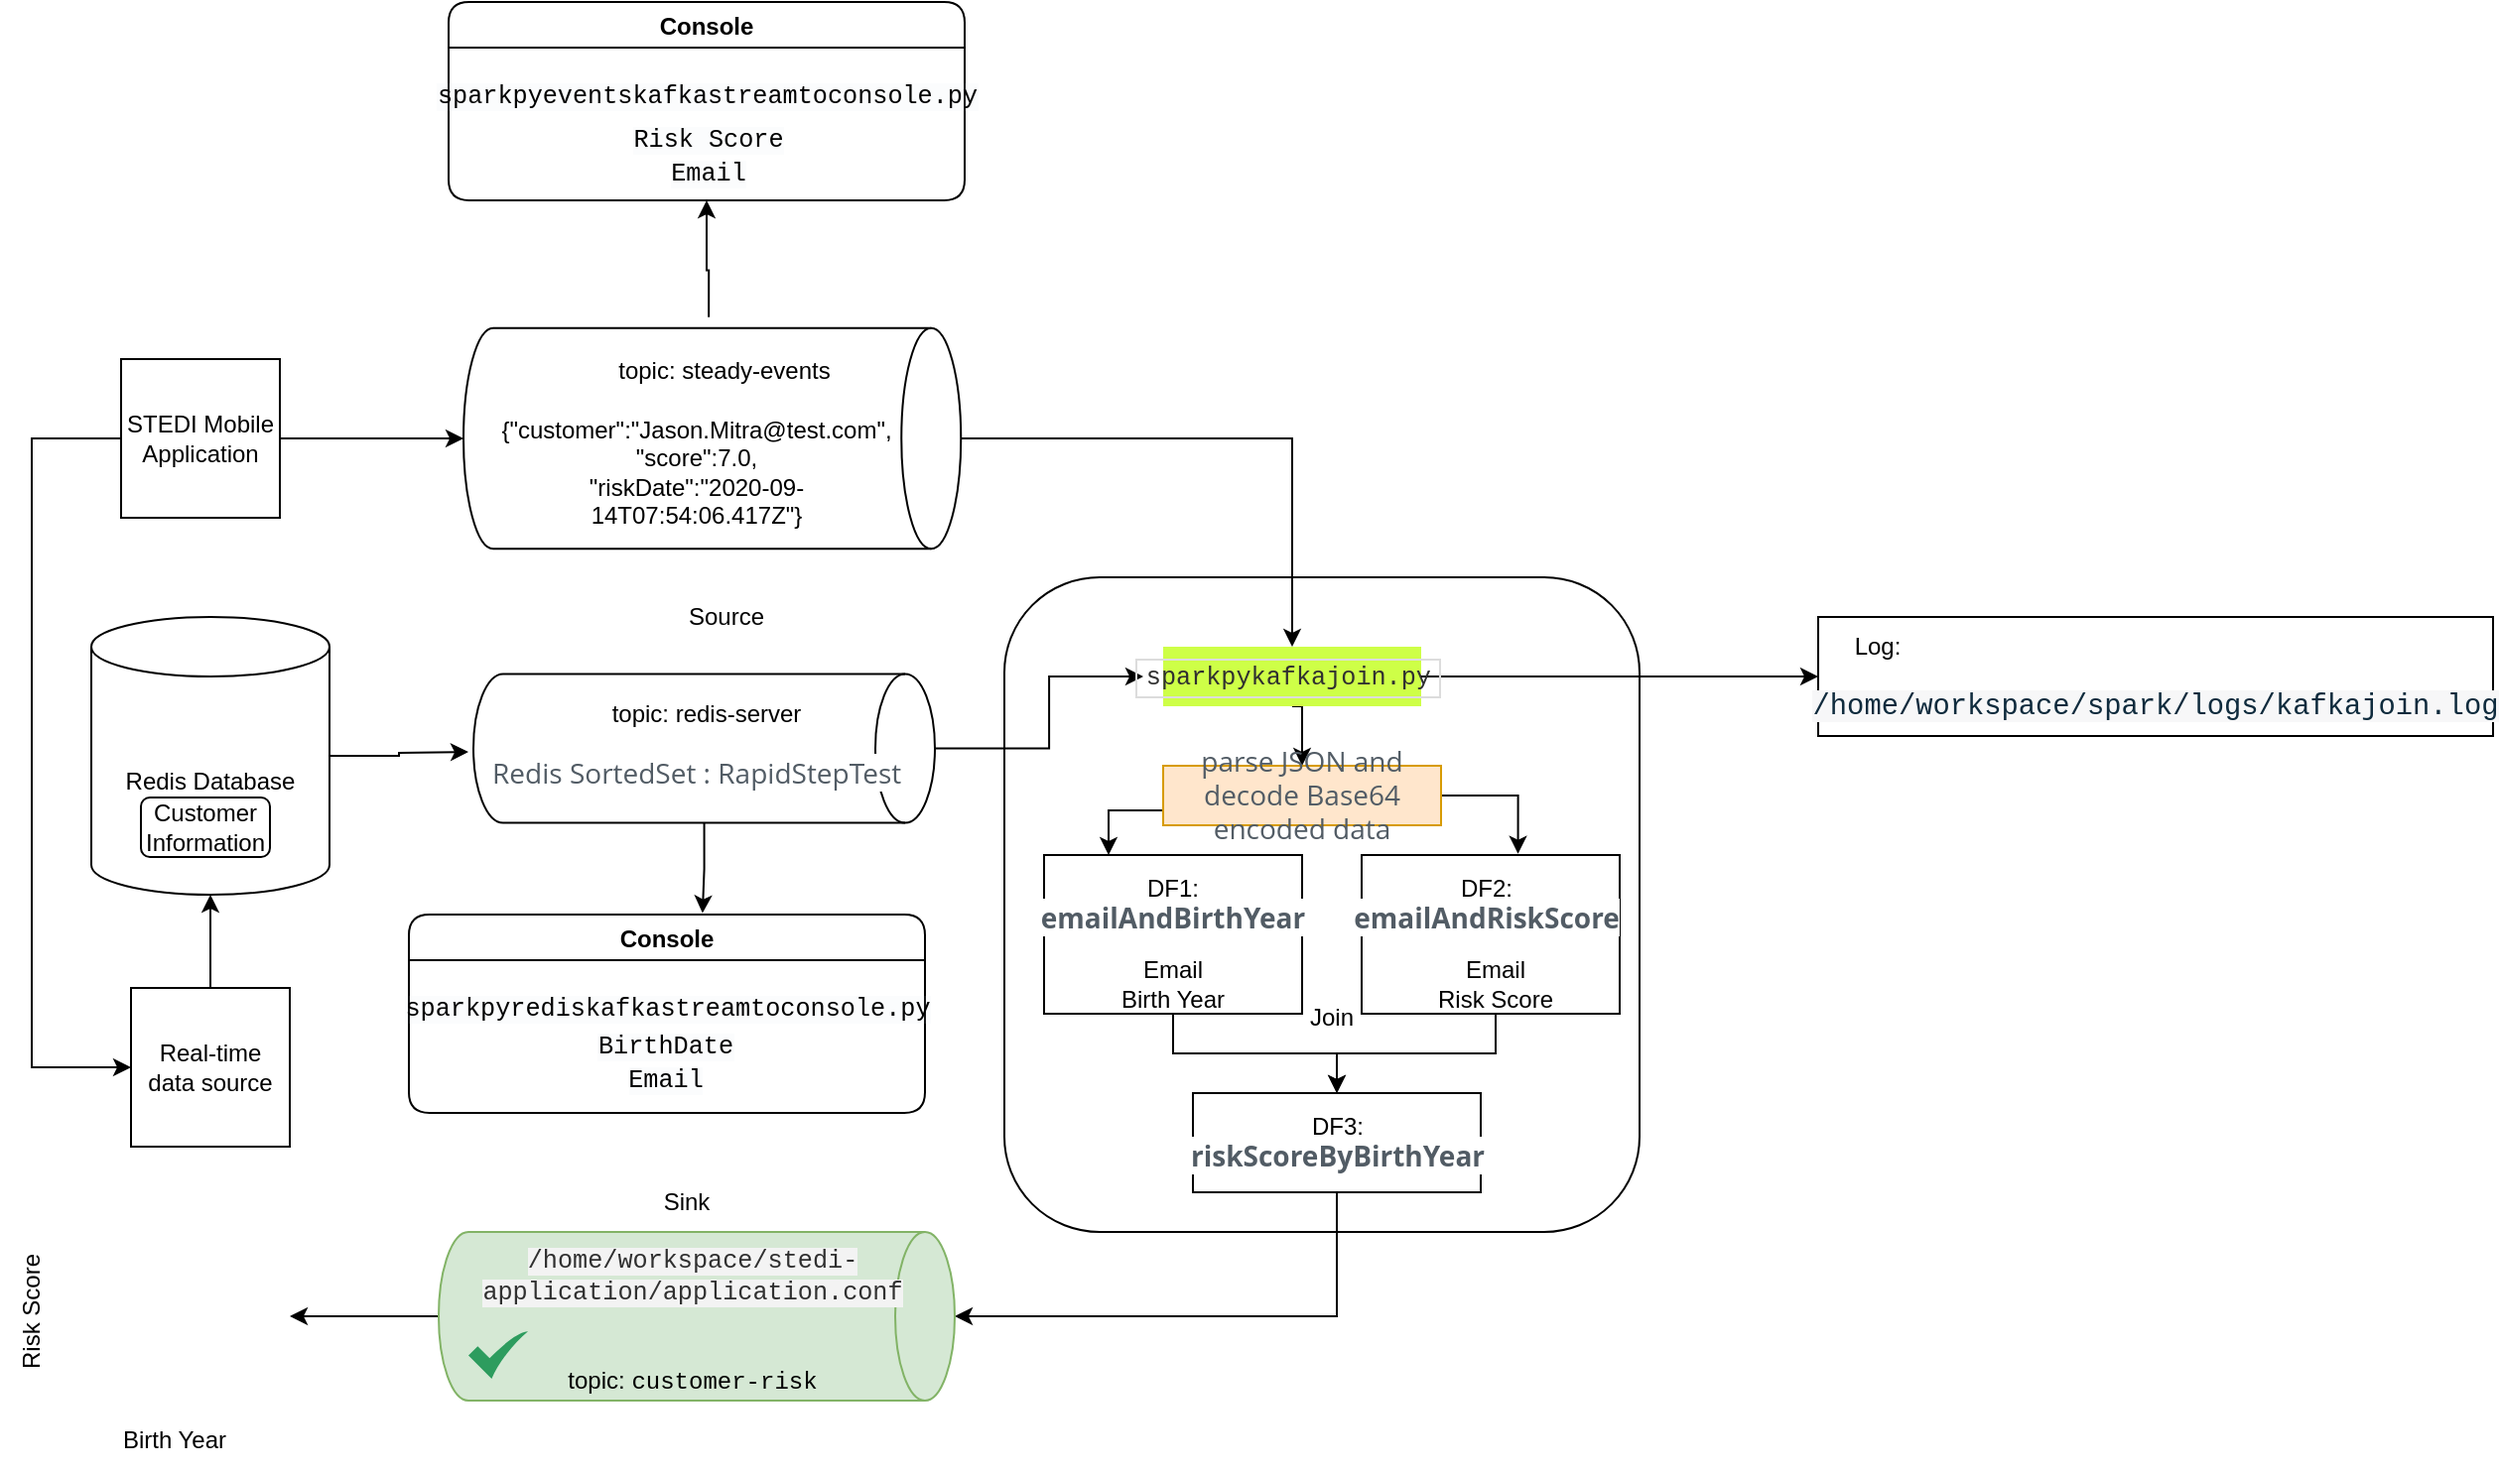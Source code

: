 <mxfile version="15.8.8" type="github">
  <diagram id="1B-PBqRpE1d1nzgjM34z" name="Page-1">
    <mxGraphModel dx="2270" dy="1723" grid="1" gridSize="10" guides="1" tooltips="1" connect="1" arrows="1" fold="1" page="1" pageScale="1" pageWidth="850" pageHeight="1100" math="0" shadow="0">
      <root>
        <mxCell id="0" />
        <mxCell id="1" parent="0" />
        <mxCell id="lWq34r1TajdIWoLoY4OA-6" value="" style="rounded=1;whiteSpace=wrap;html=1;" vertex="1" parent="1">
          <mxGeometry x="500" y="30" width="320" height="330" as="geometry" />
        </mxCell>
        <mxCell id="lWq34r1TajdIWoLoY4OA-14" style="edgeStyle=orthogonalEdgeStyle;rounded=0;orthogonalLoop=1;jettySize=auto;html=1;exitX=0.5;exitY=0;exitDx=0;exitDy=0;exitPerimeter=0;entryX=-0.077;entryY=0.5;entryDx=0;entryDy=0;entryPerimeter=0;" edge="1" parent="1" source="lWq34r1TajdIWoLoY4OA-1" target="lWq34r1TajdIWoLoY4OA-7">
          <mxGeometry relative="1" as="geometry" />
        </mxCell>
        <mxCell id="lWq34r1TajdIWoLoY4OA-68" style="edgeStyle=orthogonalEdgeStyle;rounded=0;orthogonalLoop=1;jettySize=auto;html=1;entryX=0.569;entryY=-0.007;entryDx=0;entryDy=0;entryPerimeter=0;fontColor=default;" edge="1" parent="1" source="lWq34r1TajdIWoLoY4OA-1" target="lWq34r1TajdIWoLoY4OA-65">
          <mxGeometry relative="1" as="geometry" />
        </mxCell>
        <mxCell id="lWq34r1TajdIWoLoY4OA-1" value="" style="shape=cylinder3;whiteSpace=wrap;html=1;boundedLbl=1;backgroundOutline=1;size=15;rotation=90;" vertex="1" parent="1">
          <mxGeometry x="311.25" width="75" height="232.5" as="geometry" />
        </mxCell>
        <mxCell id="lWq34r1TajdIWoLoY4OA-2" value="topic: redis-server" style="text;html=1;strokeColor=none;fillColor=none;align=center;verticalAlign=middle;whiteSpace=wrap;rounded=0;" vertex="1" parent="1">
          <mxGeometry x="285" y="83.75" width="130" height="30" as="geometry" />
        </mxCell>
        <mxCell id="lWq34r1TajdIWoLoY4OA-16" style="edgeStyle=orthogonalEdgeStyle;rounded=0;orthogonalLoop=1;jettySize=auto;html=1;exitX=0.5;exitY=0;exitDx=0;exitDy=0;exitPerimeter=0;entryX=0.5;entryY=0;entryDx=0;entryDy=0;" edge="1" parent="1" source="lWq34r1TajdIWoLoY4OA-3" target="lWq34r1TajdIWoLoY4OA-7">
          <mxGeometry relative="1" as="geometry" />
        </mxCell>
        <mxCell id="lWq34r1TajdIWoLoY4OA-3" value="" style="shape=cylinder3;whiteSpace=wrap;html=1;boundedLbl=1;backgroundOutline=1;size=15;rotation=90;" vertex="1" parent="1">
          <mxGeometry x="297.19" y="-165.31" width="111.25" height="250.62" as="geometry" />
        </mxCell>
        <mxCell id="lWq34r1TajdIWoLoY4OA-76" style="edgeStyle=orthogonalEdgeStyle;rounded=0;orthogonalLoop=1;jettySize=auto;html=1;entryX=0.5;entryY=1;entryDx=0;entryDy=0;fontColor=default;exitX=0.441;exitY=-0.391;exitDx=0;exitDy=0;exitPerimeter=0;" edge="1" parent="1" source="lWq34r1TajdIWoLoY4OA-4" target="lWq34r1TajdIWoLoY4OA-72">
          <mxGeometry relative="1" as="geometry" />
        </mxCell>
        <mxCell id="lWq34r1TajdIWoLoY4OA-4" value="topic: steady-events" style="text;html=1;strokeColor=none;fillColor=none;align=center;verticalAlign=middle;whiteSpace=wrap;rounded=0;" vertex="1" parent="1">
          <mxGeometry x="293.75" y="-89.38" width="130" height="30" as="geometry" />
        </mxCell>
        <mxCell id="lWq34r1TajdIWoLoY4OA-18" style="edgeStyle=orthogonalEdgeStyle;rounded=0;orthogonalLoop=1;jettySize=auto;html=1;exitX=0.5;exitY=1;exitDx=0;exitDy=0;entryX=0.5;entryY=0;entryDx=0;entryDy=0;" edge="1" parent="1" source="lWq34r1TajdIWoLoY4OA-7" target="lWq34r1TajdIWoLoY4OA-17">
          <mxGeometry relative="1" as="geometry" />
        </mxCell>
        <mxCell id="lWq34r1TajdIWoLoY4OA-45" style="edgeStyle=orthogonalEdgeStyle;rounded=0;orthogonalLoop=1;jettySize=auto;html=1;exitX=1;exitY=0.5;exitDx=0;exitDy=0;entryX=0;entryY=0.5;entryDx=0;entryDy=0;" edge="1" parent="1" source="lWq34r1TajdIWoLoY4OA-7" target="lWq34r1TajdIWoLoY4OA-42">
          <mxGeometry relative="1" as="geometry" />
        </mxCell>
        <mxCell id="lWq34r1TajdIWoLoY4OA-7" value="&lt;code style=&quot;box-sizing: border-box; font-family: menlo, monaco, consolas, &amp;quot;courier new&amp;quot;, monospace; font-size: 12.6px; padding: 2px 4px; color: rgb(48, 48, 48); border-radius: 0px; border: 1px solid rgb(220, 220, 220);&quot;&gt;sparkpykafkajoin.py&lt;/code&gt;&lt;span style=&quot;color: rgb(82, 92, 101); font-family: &amp;quot;open sans&amp;quot;; font-size: 14px;&quot;&gt;&amp;nbsp;&lt;/span&gt;" style="text;html=1;strokeColor=none;fillColor=#CEFF47;align=center;verticalAlign=middle;whiteSpace=wrap;rounded=0;labelBackgroundColor=none;" vertex="1" parent="1">
          <mxGeometry x="580" y="65" width="130" height="30" as="geometry" />
        </mxCell>
        <mxCell id="lWq34r1TajdIWoLoY4OA-36" style="edgeStyle=orthogonalEdgeStyle;rounded=0;orthogonalLoop=1;jettySize=auto;html=1;exitX=0;exitY=0.75;exitDx=0;exitDy=0;entryX=0.25;entryY=0;entryDx=0;entryDy=0;" edge="1" parent="1" source="lWq34r1TajdIWoLoY4OA-17" target="lWq34r1TajdIWoLoY4OA-19">
          <mxGeometry relative="1" as="geometry" />
        </mxCell>
        <mxCell id="lWq34r1TajdIWoLoY4OA-37" style="edgeStyle=orthogonalEdgeStyle;rounded=0;orthogonalLoop=1;jettySize=auto;html=1;exitX=1;exitY=0.5;exitDx=0;exitDy=0;entryX=0.606;entryY=-0.008;entryDx=0;entryDy=0;entryPerimeter=0;" edge="1" parent="1" source="lWq34r1TajdIWoLoY4OA-17" target="lWq34r1TajdIWoLoY4OA-20">
          <mxGeometry relative="1" as="geometry" />
        </mxCell>
        <mxCell id="lWq34r1TajdIWoLoY4OA-17" value="&lt;span style=&quot;color: rgb(82, 92, 101); font-family: &amp;quot;open sans&amp;quot;; font-size: 14px;&quot;&gt;parse JSON and decode Base64 encoded data&lt;/span&gt;" style="text;html=1;align=center;verticalAlign=middle;whiteSpace=wrap;rounded=0;fillColor=#ffe6cc;strokeColor=#d79b00;labelBackgroundColor=none;" vertex="1" parent="1">
          <mxGeometry x="580" y="125" width="140" height="30" as="geometry" />
        </mxCell>
        <mxCell id="lWq34r1TajdIWoLoY4OA-19" value="" style="rounded=0;whiteSpace=wrap;html=1;labelBackgroundColor=none;fillColor=none;" vertex="1" parent="1">
          <mxGeometry x="520" y="170" width="130" height="80" as="geometry" />
        </mxCell>
        <mxCell id="lWq34r1TajdIWoLoY4OA-20" value="" style="rounded=0;whiteSpace=wrap;html=1;labelBackgroundColor=none;fillColor=none;" vertex="1" parent="1">
          <mxGeometry x="680" y="170" width="130" height="80" as="geometry" />
        </mxCell>
        <mxCell id="lWq34r1TajdIWoLoY4OA-21" value="&lt;div&gt;&lt;span&gt;DF1: &lt;/span&gt;&lt;font color=&quot;#525c65&quot; face=&quot;Open Sans&quot;&gt;&lt;span style=&quot;font-size: 14px ; background-color: rgb(255 , 255 , 255)&quot;&gt;&lt;b&gt;emailAndBirthYear&lt;/b&gt;&lt;/span&gt;&lt;/font&gt;&lt;/div&gt;" style="text;html=1;strokeColor=none;fillColor=none;align=center;verticalAlign=middle;whiteSpace=wrap;rounded=0;labelBackgroundColor=none;" vertex="1" parent="1">
          <mxGeometry x="540" y="180" width="90" height="30" as="geometry" />
        </mxCell>
        <mxCell id="lWq34r1TajdIWoLoY4OA-28" style="edgeStyle=orthogonalEdgeStyle;rounded=0;orthogonalLoop=1;jettySize=auto;html=1;exitX=0.5;exitY=1;exitDx=0;exitDy=0;entryX=0.5;entryY=0;entryDx=0;entryDy=0;" edge="1" parent="1" source="lWq34r1TajdIWoLoY4OA-23" target="lWq34r1TajdIWoLoY4OA-26">
          <mxGeometry relative="1" as="geometry" />
        </mxCell>
        <mxCell id="lWq34r1TajdIWoLoY4OA-23" value="Email&lt;br&gt;Birth Year" style="text;html=1;strokeColor=none;fillColor=none;align=center;verticalAlign=middle;whiteSpace=wrap;rounded=0;labelBackgroundColor=none;" vertex="1" parent="1">
          <mxGeometry x="555" y="220" width="60" height="30" as="geometry" />
        </mxCell>
        <mxCell id="lWq34r1TajdIWoLoY4OA-29" style="edgeStyle=orthogonalEdgeStyle;rounded=0;orthogonalLoop=1;jettySize=auto;html=1;exitX=0.5;exitY=1;exitDx=0;exitDy=0;entryX=0.5;entryY=0;entryDx=0;entryDy=0;" edge="1" parent="1" source="lWq34r1TajdIWoLoY4OA-24" target="lWq34r1TajdIWoLoY4OA-26">
          <mxGeometry relative="1" as="geometry">
            <mxPoint x="670" y="290" as="targetPoint" />
          </mxGeometry>
        </mxCell>
        <mxCell id="lWq34r1TajdIWoLoY4OA-24" value="Email&lt;br&gt;Risk Score" style="text;html=1;strokeColor=none;fillColor=none;align=center;verticalAlign=middle;whiteSpace=wrap;rounded=0;labelBackgroundColor=none;" vertex="1" parent="1">
          <mxGeometry x="710" y="220" width="75" height="30" as="geometry" />
        </mxCell>
        <mxCell id="lWq34r1TajdIWoLoY4OA-25" value="&lt;div&gt;&lt;span&gt;DF2: &lt;/span&gt;&lt;font color=&quot;#525c65&quot; face=&quot;Open Sans&quot;&gt;&lt;span style=&quot;font-size: 14px ; background-color: rgb(255 , 255 , 255)&quot;&gt;&lt;b&gt;emailAndRiskScore&lt;/b&gt;&lt;/span&gt;&lt;/font&gt;&lt;/div&gt;" style="text;html=1;strokeColor=none;fillColor=none;align=center;verticalAlign=middle;whiteSpace=wrap;rounded=0;labelBackgroundColor=none;" vertex="1" parent="1">
          <mxGeometry x="697.5" y="180" width="90" height="30" as="geometry" />
        </mxCell>
        <mxCell id="lWq34r1TajdIWoLoY4OA-40" style="edgeStyle=orthogonalEdgeStyle;rounded=0;orthogonalLoop=1;jettySize=auto;html=1;exitX=0.5;exitY=1;exitDx=0;exitDy=0;entryX=0.5;entryY=0;entryDx=0;entryDy=0;entryPerimeter=0;" edge="1" parent="1" source="lWq34r1TajdIWoLoY4OA-26" target="lWq34r1TajdIWoLoY4OA-38">
          <mxGeometry relative="1" as="geometry" />
        </mxCell>
        <mxCell id="lWq34r1TajdIWoLoY4OA-26" value="" style="rounded=0;whiteSpace=wrap;html=1;labelBackgroundColor=none;fillColor=none;" vertex="1" parent="1">
          <mxGeometry x="595" y="290" width="145" height="50" as="geometry" />
        </mxCell>
        <mxCell id="lWq34r1TajdIWoLoY4OA-27" value="&lt;div&gt;&lt;span&gt;DF3: &lt;/span&gt;&lt;font color=&quot;#525c65&quot; face=&quot;Open Sans&quot;&gt;&lt;span style=&quot;font-size: 14px ; background-color: rgb(255 , 255 , 255)&quot;&gt;&lt;b&gt;riskScoreByBirthYear&lt;/b&gt;&lt;/span&gt;&lt;/font&gt;&lt;/div&gt;" style="text;html=1;strokeColor=none;fillColor=none;align=center;verticalAlign=middle;whiteSpace=wrap;rounded=0;labelBackgroundColor=none;" vertex="1" parent="1">
          <mxGeometry x="622.5" y="300" width="90" height="30" as="geometry" />
        </mxCell>
        <mxCell id="lWq34r1TajdIWoLoY4OA-30" value="Join" style="text;html=1;strokeColor=none;fillColor=none;align=center;verticalAlign=middle;whiteSpace=wrap;rounded=0;labelBackgroundColor=none;" vertex="1" parent="1">
          <mxGeometry x="635" y="237" width="60" height="30" as="geometry" />
        </mxCell>
        <mxCell id="lWq34r1TajdIWoLoY4OA-33" value="Source" style="text;html=1;strokeColor=none;fillColor=none;align=center;verticalAlign=middle;whiteSpace=wrap;rounded=0;labelBackgroundColor=none;" vertex="1" parent="1">
          <mxGeometry x="330" y="35" width="60" height="30" as="geometry" />
        </mxCell>
        <mxCell id="lWq34r1TajdIWoLoY4OA-63" style="edgeStyle=orthogonalEdgeStyle;rounded=0;orthogonalLoop=1;jettySize=auto;html=1;" edge="1" parent="1" source="lWq34r1TajdIWoLoY4OA-38">
          <mxGeometry relative="1" as="geometry">
            <mxPoint x="140" y="402.5" as="targetPoint" />
          </mxGeometry>
        </mxCell>
        <mxCell id="lWq34r1TajdIWoLoY4OA-38" value="" style="shape=cylinder3;whiteSpace=wrap;html=1;boundedLbl=1;backgroundOutline=1;size=15;rotation=90;fillColor=#d5e8d4;strokeColor=#82b366;" vertex="1" parent="1">
          <mxGeometry x="302.5" y="272.5" width="85" height="260" as="geometry" />
        </mxCell>
        <mxCell id="lWq34r1TajdIWoLoY4OA-39" value="&lt;span style=&quot;color: rgb(48 , 48 , 48) ; font-family: &amp;#34;menlo&amp;#34; , &amp;#34;monaco&amp;#34; , &amp;#34;consolas&amp;#34; , &amp;#34;courier new&amp;#34; , monospace ; font-size: 12.6px ; background-color: rgb(243 , 243 , 243)&quot;&gt;/home/workspace/stedi-application/application.conf&lt;br&gt;&lt;/span&gt;&lt;br&gt;&lt;br&gt;topic:&amp;nbsp;&lt;span style=&quot;background-color: transparent ; color: inherit ; font-family: &amp;#34;menlo&amp;#34; , &amp;#34;monaco&amp;#34; , &amp;#34;consolas&amp;#34; , &amp;#34;courier new&amp;#34; , monospace ; font-size: inherit&quot;&gt;customer-risk&lt;/span&gt;" style="text;html=1;strokeColor=none;fillColor=none;align=center;verticalAlign=middle;whiteSpace=wrap;rounded=0;" vertex="1" parent="1">
          <mxGeometry x="278.44" y="390" width="130" height="30" as="geometry" />
        </mxCell>
        <mxCell id="lWq34r1TajdIWoLoY4OA-41" value="Sink" style="text;html=1;strokeColor=none;fillColor=none;align=center;verticalAlign=middle;whiteSpace=wrap;rounded=0;labelBackgroundColor=none;" vertex="1" parent="1">
          <mxGeometry x="310" y="330" width="60" height="30" as="geometry" />
        </mxCell>
        <mxCell id="lWq34r1TajdIWoLoY4OA-42" value="" style="rounded=0;whiteSpace=wrap;html=1;labelBackgroundColor=none;fillColor=none;" vertex="1" parent="1">
          <mxGeometry x="910" y="50" width="340" height="60" as="geometry" />
        </mxCell>
        <mxCell id="lWq34r1TajdIWoLoY4OA-43" value="Log:" style="text;html=1;strokeColor=none;fillColor=none;align=center;verticalAlign=middle;whiteSpace=wrap;rounded=0;labelBackgroundColor=none;" vertex="1" parent="1">
          <mxGeometry x="910" y="50" width="60" height="30" as="geometry" />
        </mxCell>
        <mxCell id="lWq34r1TajdIWoLoY4OA-44" value="&lt;span style=&quot;color: rgb(15 , 43 , 61) ; font-family: &amp;#34;menlo&amp;#34; , &amp;#34;monaco&amp;#34; , &amp;#34;consolas&amp;#34; , &amp;#34;courier new&amp;#34; , monospace ; font-size: 14.4px ; text-align: left ; background-color: rgb(247 , 247 , 248)&quot;&gt;/home/workspace/spark/logs/kafkajoin.log&lt;/span&gt;" style="text;html=1;strokeColor=none;fillColor=none;align=center;verticalAlign=middle;whiteSpace=wrap;rounded=0;labelBackgroundColor=none;" vertex="1" parent="1">
          <mxGeometry x="920" y="80" width="320" height="30" as="geometry" />
        </mxCell>
        <mxCell id="lWq34r1TajdIWoLoY4OA-46" value="&lt;span style=&quot;color: rgb(82 , 92 , 101) ; font-family: &amp;#34;open sans&amp;#34; ; font-size: 14px ; font-style: normal ; font-weight: 400 ; letter-spacing: normal ; text-align: left ; text-indent: 0px ; text-transform: none ; word-spacing: 0px ; background-color: rgb(255 , 255 , 255) ; display: inline ; float: none&quot;&gt;Redis SortedSet : RapidStepTest&lt;/span&gt;" style="text;whiteSpace=wrap;html=1;" vertex="1" parent="1">
          <mxGeometry x="240" y="113.75" width="240" height="30" as="geometry" />
        </mxCell>
        <mxCell id="lWq34r1TajdIWoLoY4OA-52" style="edgeStyle=orthogonalEdgeStyle;rounded=0;orthogonalLoop=1;jettySize=auto;html=1;entryX=0.5;entryY=1;entryDx=0;entryDy=0;entryPerimeter=0;" edge="1" parent="1" source="lWq34r1TajdIWoLoY4OA-47" target="lWq34r1TajdIWoLoY4OA-3">
          <mxGeometry relative="1" as="geometry" />
        </mxCell>
        <mxCell id="lWq34r1TajdIWoLoY4OA-56" style="edgeStyle=orthogonalEdgeStyle;rounded=0;orthogonalLoop=1;jettySize=auto;html=1;exitX=0;exitY=0.5;exitDx=0;exitDy=0;entryX=0;entryY=0.5;entryDx=0;entryDy=0;" edge="1" parent="1" source="lWq34r1TajdIWoLoY4OA-47" target="lWq34r1TajdIWoLoY4OA-53">
          <mxGeometry relative="1" as="geometry">
            <Array as="points">
              <mxPoint x="10" y="-40" />
              <mxPoint x="10" y="277" />
            </Array>
          </mxGeometry>
        </mxCell>
        <mxCell id="lWq34r1TajdIWoLoY4OA-47" value="STEDI Mobile &lt;br&gt;Application" style="whiteSpace=wrap;html=1;aspect=fixed;labelBackgroundColor=none;fillColor=none;" vertex="1" parent="1">
          <mxGeometry x="55" y="-80" width="80" height="80" as="geometry" />
        </mxCell>
        <mxCell id="lWq34r1TajdIWoLoY4OA-49" style="edgeStyle=orthogonalEdgeStyle;rounded=0;orthogonalLoop=1;jettySize=auto;html=1;exitX=1;exitY=0.5;exitDx=0;exitDy=0;exitPerimeter=0;" edge="1" parent="1" source="lWq34r1TajdIWoLoY4OA-48">
          <mxGeometry relative="1" as="geometry">
            <mxPoint x="230" y="118" as="targetPoint" />
          </mxGeometry>
        </mxCell>
        <mxCell id="lWq34r1TajdIWoLoY4OA-48" value="Redis Database" style="shape=cylinder3;whiteSpace=wrap;html=1;boundedLbl=1;backgroundOutline=1;size=15;labelBackgroundColor=none;fillColor=none;" vertex="1" parent="1">
          <mxGeometry x="40" y="50" width="120" height="140" as="geometry" />
        </mxCell>
        <mxCell id="lWq34r1TajdIWoLoY4OA-54" style="edgeStyle=orthogonalEdgeStyle;rounded=0;orthogonalLoop=1;jettySize=auto;html=1;entryX=0.5;entryY=1;entryDx=0;entryDy=0;entryPerimeter=0;" edge="1" parent="1" source="lWq34r1TajdIWoLoY4OA-53" target="lWq34r1TajdIWoLoY4OA-48">
          <mxGeometry relative="1" as="geometry" />
        </mxCell>
        <mxCell id="lWq34r1TajdIWoLoY4OA-53" value="Real-time data source" style="whiteSpace=wrap;html=1;aspect=fixed;labelBackgroundColor=none;fillColor=none;" vertex="1" parent="1">
          <mxGeometry x="60" y="237" width="80" height="80" as="geometry" />
        </mxCell>
        <mxCell id="lWq34r1TajdIWoLoY4OA-55" value="Customer Information" style="text;html=1;strokeColor=default;fillColor=none;align=center;verticalAlign=middle;whiteSpace=wrap;rounded=1;labelBackgroundColor=none;" vertex="1" parent="1">
          <mxGeometry x="65" y="141" width="65" height="30" as="geometry" />
        </mxCell>
        <mxCell id="lWq34r1TajdIWoLoY4OA-57" value="&lt;div&gt;{&quot;customer&quot;:&quot;Jason.Mitra@test.com&quot;,&lt;/div&gt;&lt;div&gt;&quot;score&quot;:7.0,&lt;/div&gt;&lt;div&gt;&quot;riskDate&quot;:&quot;2020-09-14T07:54:06.417Z&quot;}&lt;/div&gt;" style="text;html=1;strokeColor=none;fillColor=none;align=center;verticalAlign=middle;whiteSpace=wrap;rounded=0;labelBackgroundColor=none;" vertex="1" parent="1">
          <mxGeometry x="315" y="-38.13" width="60" height="30" as="geometry" />
        </mxCell>
        <mxCell id="lWq34r1TajdIWoLoY4OA-60" value="" style="shape=image;html=1;verticalAlign=top;verticalLabelPosition=bottom;labelBackgroundColor=#ffffff;imageAspect=0;aspect=fixed;image=https://cdn0.iconfinder.com/data/icons/business-collection-2027/60/graph-128.png;rounded=1;strokeColor=default;fillColor=none;" vertex="1" parent="1">
          <mxGeometry x="30" y="350" width="100" height="100" as="geometry" />
        </mxCell>
        <mxCell id="lWq34r1TajdIWoLoY4OA-61" value="Birth Year" style="text;html=1;strokeColor=none;fillColor=none;align=center;verticalAlign=middle;whiteSpace=wrap;rounded=0;labelBackgroundColor=none;" vertex="1" parent="1">
          <mxGeometry x="52" y="450" width="60" height="30" as="geometry" />
        </mxCell>
        <mxCell id="lWq34r1TajdIWoLoY4OA-62" value="Risk Score" style="text;html=1;strokeColor=none;fillColor=none;align=center;verticalAlign=middle;whiteSpace=wrap;rounded=0;labelBackgroundColor=none;rotation=-90;" vertex="1" parent="1">
          <mxGeometry x="-45" y="385" width="110" height="30" as="geometry" />
        </mxCell>
        <mxCell id="lWq34r1TajdIWoLoY4OA-64" value="" style="sketch=0;html=1;aspect=fixed;strokeColor=none;shadow=0;align=center;verticalAlign=top;fillColor=#2D9C5E;shape=mxgraph.gcp2.check;rounded=1;labelBackgroundColor=none;" vertex="1" parent="1">
          <mxGeometry x="230" y="410" width="30" height="24" as="geometry" />
        </mxCell>
        <mxCell id="lWq34r1TajdIWoLoY4OA-65" value="Console" style="swimlane;rounded=1;labelBackgroundColor=none;strokeColor=default;fillColor=none;" vertex="1" parent="1">
          <mxGeometry x="200" y="200" width="260" height="100" as="geometry" />
        </mxCell>
        <mxCell id="lWq34r1TajdIWoLoY4OA-66" value="&lt;span style=&quot;font-family: &amp;#34;jetbrains mono&amp;#34; , &amp;#34;consolas&amp;#34; , &amp;#34;liberation mono&amp;#34; , &amp;#34;menlo&amp;#34; , &amp;#34;courier&amp;#34; , monospace ; font-size: 12.6px ; text-align: left ; background-color: rgba(212 , 222 , 231 , 0.098)&quot;&gt;sparkpyrediskafkastreamtoconsole.py&lt;br&gt;&lt;/span&gt;" style="text;html=1;strokeColor=none;fillColor=none;align=center;verticalAlign=middle;whiteSpace=wrap;rounded=0;labelBackgroundColor=none;fontColor=default;" vertex="1" parent="lWq34r1TajdIWoLoY4OA-65">
          <mxGeometry x="111.25" y="32.5" width="39.06" height="30" as="geometry" />
        </mxCell>
        <mxCell id="lWq34r1TajdIWoLoY4OA-71" value="&lt;span style=&quot;font-family: &amp;#34;jetbrains mono&amp;#34; , &amp;#34;consolas&amp;#34; , &amp;#34;liberation mono&amp;#34; , &amp;#34;menlo&amp;#34; , &amp;#34;courier&amp;#34; , monospace ; font-size: 12.6px ; text-align: left ; background-color: rgba(212 , 222 , 231 , 0.098)&quot;&gt;BirthDate&lt;br&gt;Email&lt;br&gt;&lt;/span&gt;" style="text;html=1;strokeColor=none;fillColor=none;align=center;verticalAlign=middle;whiteSpace=wrap;rounded=0;labelBackgroundColor=none;fontColor=default;" vertex="1" parent="lWq34r1TajdIWoLoY4OA-65">
          <mxGeometry x="110" y="60" width="39.06" height="30" as="geometry" />
        </mxCell>
        <mxCell id="lWq34r1TajdIWoLoY4OA-72" value="Console" style="swimlane;rounded=1;labelBackgroundColor=none;strokeColor=default;fillColor=none;" vertex="1" parent="1">
          <mxGeometry x="220" y="-260" width="260" height="100" as="geometry" />
        </mxCell>
        <mxCell id="lWq34r1TajdIWoLoY4OA-73" value="&lt;span style=&quot;font-family: &amp;quot;jetbrains mono&amp;quot;, consolas, &amp;quot;liberation mono&amp;quot;, menlo, courier, monospace; font-size: 12.6px; text-align: left; background-color: rgba(212, 222, 231, 0.098);&quot;&gt;sparkpyeventskafkastreamtoconsole.py&lt;/span&gt;&lt;span style=&quot;font-family: &amp;quot;jetbrains mono&amp;quot; , &amp;quot;consolas&amp;quot; , &amp;quot;liberation mono&amp;quot; , &amp;quot;menlo&amp;quot; , &amp;quot;courier&amp;quot; , monospace ; font-size: 12.6px ; text-align: left ; background-color: rgba(212 , 222 , 231 , 0.098)&quot;&gt;&lt;br&gt;&lt;/span&gt;" style="text;html=1;strokeColor=none;fillColor=none;align=center;verticalAlign=middle;whiteSpace=wrap;rounded=0;labelBackgroundColor=none;fontColor=default;" vertex="1" parent="lWq34r1TajdIWoLoY4OA-72">
          <mxGeometry x="111.25" y="32.5" width="39.06" height="30" as="geometry" />
        </mxCell>
        <mxCell id="lWq34r1TajdIWoLoY4OA-74" value="&lt;span style=&quot;font-family: &amp;#34;jetbrains mono&amp;#34; , &amp;#34;consolas&amp;#34; , &amp;#34;liberation mono&amp;#34; , &amp;#34;menlo&amp;#34; , &amp;#34;courier&amp;#34; , monospace ; font-size: 12.6px ; text-align: left ; background-color: rgba(212 , 222 , 231 , 0.098)&quot;&gt;Risk Score&lt;br&gt;Email&lt;br&gt;&lt;/span&gt;" style="text;html=1;strokeColor=none;fillColor=none;align=center;verticalAlign=middle;whiteSpace=wrap;rounded=0;labelBackgroundColor=none;fontColor=default;" vertex="1" parent="lWq34r1TajdIWoLoY4OA-72">
          <mxGeometry x="80.78" y="62.5" width="100" height="30" as="geometry" />
        </mxCell>
      </root>
    </mxGraphModel>
  </diagram>
</mxfile>
